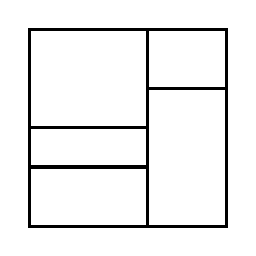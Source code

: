 \begin{tikzpicture}[very thick, scale=.5]
    \draw (0,5/2) rectangle (3,5);
    \draw (0,3/2) rectangle (3,5/2);
    \draw (0,0) rectangle (3,3/2);
    \draw (3,7/2) rectangle (5,5);
    \draw (3,0) rectangle (5,7/2);
\end{tikzpicture}
